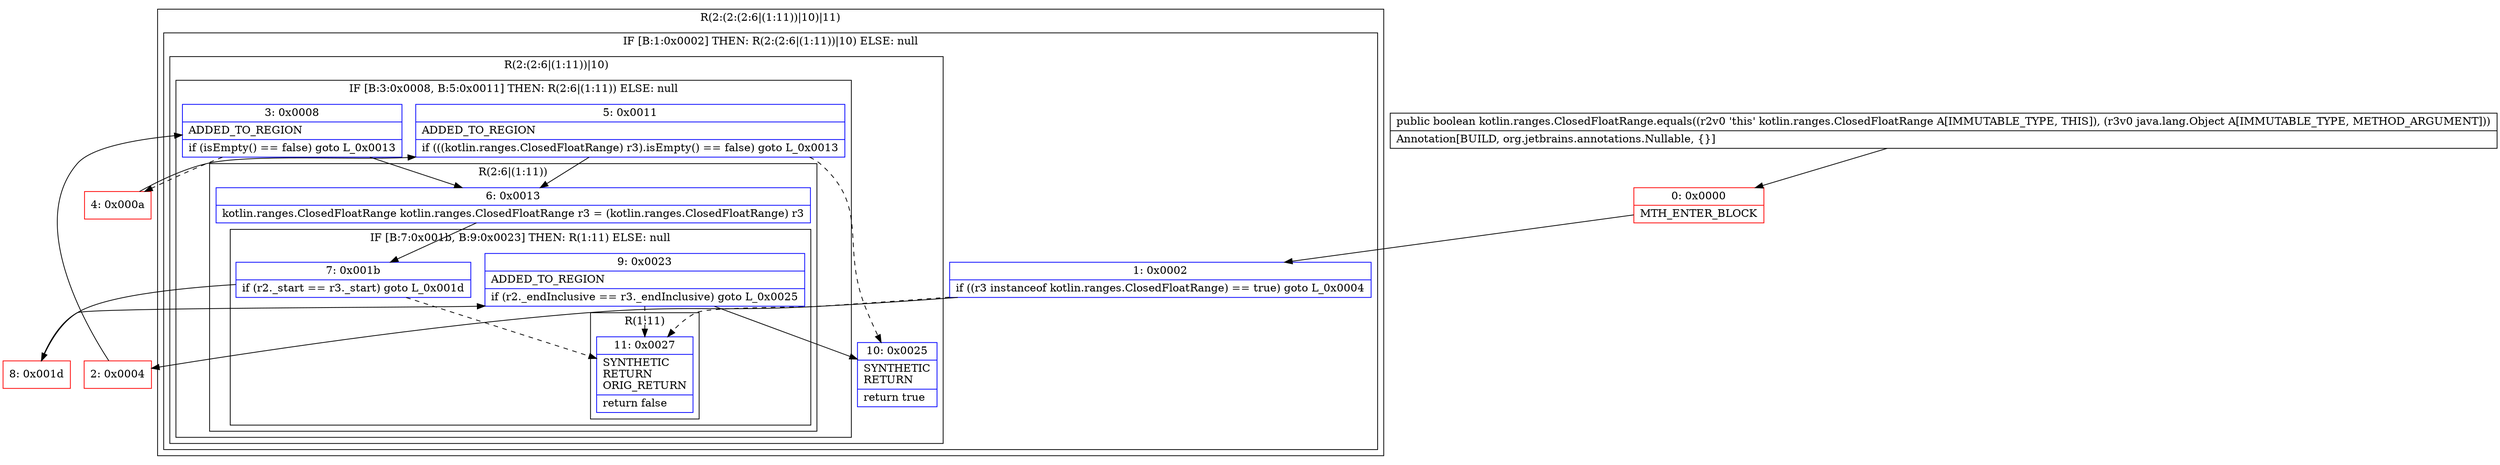 digraph "CFG forkotlin.ranges.ClosedFloatRange.equals(Ljava\/lang\/Object;)Z" {
subgraph cluster_Region_2027363961 {
label = "R(2:(2:(2:6|(1:11))|10)|11)";
node [shape=record,color=blue];
subgraph cluster_IfRegion_2139975835 {
label = "IF [B:1:0x0002] THEN: R(2:(2:6|(1:11))|10) ELSE: null";
node [shape=record,color=blue];
Node_1 [shape=record,label="{1\:\ 0x0002|if ((r3 instanceof kotlin.ranges.ClosedFloatRange) == true) goto L_0x0004\l}"];
subgraph cluster_Region_1559478506 {
label = "R(2:(2:6|(1:11))|10)";
node [shape=record,color=blue];
subgraph cluster_IfRegion_2007492069 {
label = "IF [B:3:0x0008, B:5:0x0011] THEN: R(2:6|(1:11)) ELSE: null";
node [shape=record,color=blue];
Node_3 [shape=record,label="{3\:\ 0x0008|ADDED_TO_REGION\l|if (isEmpty() == false) goto L_0x0013\l}"];
Node_5 [shape=record,label="{5\:\ 0x0011|ADDED_TO_REGION\l|if (((kotlin.ranges.ClosedFloatRange) r3).isEmpty() == false) goto L_0x0013\l}"];
subgraph cluster_Region_843492840 {
label = "R(2:6|(1:11))";
node [shape=record,color=blue];
Node_6 [shape=record,label="{6\:\ 0x0013|kotlin.ranges.ClosedFloatRange kotlin.ranges.ClosedFloatRange r3 = (kotlin.ranges.ClosedFloatRange) r3\l}"];
subgraph cluster_IfRegion_126865606 {
label = "IF [B:7:0x001b, B:9:0x0023] THEN: R(1:11) ELSE: null";
node [shape=record,color=blue];
Node_7 [shape=record,label="{7\:\ 0x001b|if (r2._start == r3._start) goto L_0x001d\l}"];
Node_9 [shape=record,label="{9\:\ 0x0023|ADDED_TO_REGION\l|if (r2._endInclusive == r3._endInclusive) goto L_0x0025\l}"];
subgraph cluster_Region_935532990 {
label = "R(1:11)";
node [shape=record,color=blue];
Node_11 [shape=record,label="{11\:\ 0x0027|SYNTHETIC\lRETURN\lORIG_RETURN\l|return false\l}"];
}
}
}
}
Node_10 [shape=record,label="{10\:\ 0x0025|SYNTHETIC\lRETURN\l|return true\l}"];
}
}
Node_11 [shape=record,label="{11\:\ 0x0027|SYNTHETIC\lRETURN\lORIG_RETURN\l|return false\l}"];
}
Node_0 [shape=record,color=red,label="{0\:\ 0x0000|MTH_ENTER_BLOCK\l}"];
Node_2 [shape=record,color=red,label="{2\:\ 0x0004}"];
Node_4 [shape=record,color=red,label="{4\:\ 0x000a}"];
Node_8 [shape=record,color=red,label="{8\:\ 0x001d}"];
MethodNode[shape=record,label="{public boolean kotlin.ranges.ClosedFloatRange.equals((r2v0 'this' kotlin.ranges.ClosedFloatRange A[IMMUTABLE_TYPE, THIS]), (r3v0 java.lang.Object A[IMMUTABLE_TYPE, METHOD_ARGUMENT]))  | Annotation[BUILD, org.jetbrains.annotations.Nullable, \{\}]\l}"];
MethodNode -> Node_0;
Node_1 -> Node_2;
Node_1 -> Node_11[style=dashed];
Node_3 -> Node_4[style=dashed];
Node_3 -> Node_6;
Node_5 -> Node_6;
Node_5 -> Node_10[style=dashed];
Node_6 -> Node_7;
Node_7 -> Node_8;
Node_7 -> Node_11[style=dashed];
Node_9 -> Node_10;
Node_9 -> Node_11[style=dashed];
Node_0 -> Node_1;
Node_2 -> Node_3;
Node_4 -> Node_5;
Node_8 -> Node_9;
}

